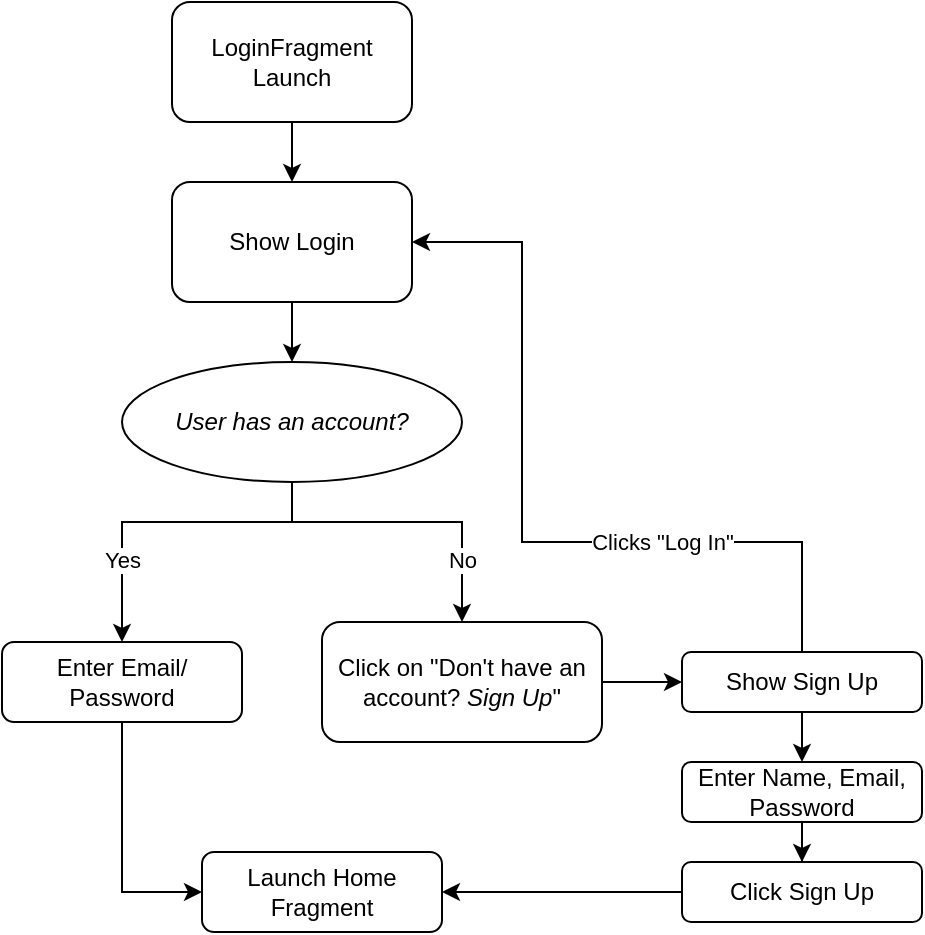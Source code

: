 <mxfile version="28.2.5">
  <diagram name="Page-1" id="pDRqvR8C_ONuGjnti2g_">
    <mxGraphModel dx="1683" dy="650" grid="1" gridSize="10" guides="1" tooltips="1" connect="1" arrows="1" fold="1" page="1" pageScale="1" pageWidth="850" pageHeight="1100" math="0" shadow="0">
      <root>
        <mxCell id="0" />
        <mxCell id="1" parent="0" />
        <mxCell id="by1Hj1xScfWAxomrNk3V-3" style="edgeStyle=orthogonalEdgeStyle;rounded=0;orthogonalLoop=1;jettySize=auto;html=1;exitX=0.5;exitY=1;exitDx=0;exitDy=0;entryX=0.5;entryY=0;entryDx=0;entryDy=0;" edge="1" parent="1" source="by1Hj1xScfWAxomrNk3V-1" target="by1Hj1xScfWAxomrNk3V-4">
          <mxGeometry relative="1" as="geometry">
            <mxPoint x="425" y="150" as="targetPoint" />
          </mxGeometry>
        </mxCell>
        <mxCell id="by1Hj1xScfWAxomrNk3V-1" value="LoginFragment Launch" style="rounded=1;whiteSpace=wrap;html=1;" vertex="1" parent="1">
          <mxGeometry x="365" y="50" width="120" height="60" as="geometry" />
        </mxCell>
        <mxCell id="by1Hj1xScfWAxomrNk3V-24" style="edgeStyle=orthogonalEdgeStyle;rounded=0;orthogonalLoop=1;jettySize=auto;html=1;" edge="1" parent="1" source="by1Hj1xScfWAxomrNk3V-4" target="by1Hj1xScfWAxomrNk3V-23">
          <mxGeometry relative="1" as="geometry" />
        </mxCell>
        <mxCell id="by1Hj1xScfWAxomrNk3V-4" value="Show Login" style="rounded=1;whiteSpace=wrap;html=1;" vertex="1" parent="1">
          <mxGeometry x="365" y="140" width="120" height="60" as="geometry" />
        </mxCell>
        <mxCell id="by1Hj1xScfWAxomrNk3V-27" value="" style="edgeStyle=orthogonalEdgeStyle;rounded=0;orthogonalLoop=1;jettySize=auto;html=1;entryX=0.5;entryY=0;entryDx=0;entryDy=0;" edge="1" parent="1" source="by1Hj1xScfWAxomrNk3V-23" target="by1Hj1xScfWAxomrNk3V-33">
          <mxGeometry relative="1" as="geometry">
            <mxPoint x="380" y="330" as="targetPoint" />
            <Array as="points">
              <mxPoint x="425" y="310" />
              <mxPoint x="340" y="310" />
            </Array>
          </mxGeometry>
        </mxCell>
        <mxCell id="by1Hj1xScfWAxomrNk3V-53" value="Yes" style="edgeLabel;html=1;align=center;verticalAlign=middle;resizable=0;points=[];" vertex="1" connectable="0" parent="by1Hj1xScfWAxomrNk3V-27">
          <mxGeometry x="0.394" relative="1" as="geometry">
            <mxPoint y="9" as="offset" />
          </mxGeometry>
        </mxCell>
        <mxCell id="by1Hj1xScfWAxomrNk3V-29" style="edgeStyle=orthogonalEdgeStyle;rounded=0;orthogonalLoop=1;jettySize=auto;html=1;exitX=0.5;exitY=1;exitDx=0;exitDy=0;entryX=0.5;entryY=0;entryDx=0;entryDy=0;" edge="1" parent="1" source="by1Hj1xScfWAxomrNk3V-23" target="by1Hj1xScfWAxomrNk3V-37">
          <mxGeometry relative="1" as="geometry">
            <mxPoint x="470" y="330" as="targetPoint" />
            <Array as="points">
              <mxPoint x="425" y="310" />
              <mxPoint x="510" y="310" />
            </Array>
          </mxGeometry>
        </mxCell>
        <mxCell id="by1Hj1xScfWAxomrNk3V-54" value="No" style="edgeLabel;html=1;align=center;verticalAlign=middle;resizable=0;points=[];" vertex="1" connectable="0" parent="by1Hj1xScfWAxomrNk3V-29">
          <mxGeometry x="0.452" y="1" relative="1" as="geometry">
            <mxPoint x="-1" y="11" as="offset" />
          </mxGeometry>
        </mxCell>
        <mxCell id="by1Hj1xScfWAxomrNk3V-23" value="User has an account?" style="ellipse;whiteSpace=wrap;html=1;fontStyle=2" vertex="1" parent="1">
          <mxGeometry x="340" y="230" width="170" height="60" as="geometry" />
        </mxCell>
        <mxCell id="by1Hj1xScfWAxomrNk3V-57" style="edgeStyle=orthogonalEdgeStyle;rounded=0;orthogonalLoop=1;jettySize=auto;html=1;entryX=0;entryY=0.5;entryDx=0;entryDy=0;" edge="1" parent="1" source="by1Hj1xScfWAxomrNk3V-33" target="by1Hj1xScfWAxomrNk3V-58">
          <mxGeometry relative="1" as="geometry">
            <mxPoint x="340" y="540" as="targetPoint" />
          </mxGeometry>
        </mxCell>
        <mxCell id="by1Hj1xScfWAxomrNk3V-33" value="Enter Email/ Password" style="rounded=1;whiteSpace=wrap;html=1;" vertex="1" parent="1">
          <mxGeometry x="280" y="370" width="120" height="40" as="geometry" />
        </mxCell>
        <mxCell id="by1Hj1xScfWAxomrNk3V-50" style="edgeStyle=orthogonalEdgeStyle;rounded=0;orthogonalLoop=1;jettySize=auto;html=1;entryX=0;entryY=0.5;entryDx=0;entryDy=0;" edge="1" parent="1" source="by1Hj1xScfWAxomrNk3V-37" target="by1Hj1xScfWAxomrNk3V-38">
          <mxGeometry relative="1" as="geometry" />
        </mxCell>
        <mxCell id="by1Hj1xScfWAxomrNk3V-37" value="Click on &quot;Don&#39;t have an account?&amp;nbsp;&lt;i&gt;Sign Up&lt;/i&gt;&quot;" style="rounded=1;whiteSpace=wrap;html=1;" vertex="1" parent="1">
          <mxGeometry x="440" y="360" width="140" height="60" as="geometry" />
        </mxCell>
        <mxCell id="by1Hj1xScfWAxomrNk3V-51" style="edgeStyle=orthogonalEdgeStyle;rounded=0;orthogonalLoop=1;jettySize=auto;html=1;entryX=1;entryY=0.5;entryDx=0;entryDy=0;exitX=0.5;exitY=0;exitDx=0;exitDy=0;" edge="1" parent="1" source="by1Hj1xScfWAxomrNk3V-38" target="by1Hj1xScfWAxomrNk3V-4">
          <mxGeometry relative="1" as="geometry">
            <Array as="points">
              <mxPoint x="680" y="320" />
              <mxPoint x="540" y="320" />
              <mxPoint x="540" y="170" />
            </Array>
          </mxGeometry>
        </mxCell>
        <mxCell id="by1Hj1xScfWAxomrNk3V-52" value="Clicks &quot;Log In&quot;" style="edgeLabel;html=1;align=center;verticalAlign=middle;resizable=0;points=[];" vertex="1" connectable="0" parent="by1Hj1xScfWAxomrNk3V-51">
          <mxGeometry x="0.106" y="1" relative="1" as="geometry">
            <mxPoint x="71" y="26" as="offset" />
          </mxGeometry>
        </mxCell>
        <mxCell id="by1Hj1xScfWAxomrNk3V-55" style="edgeStyle=orthogonalEdgeStyle;rounded=0;orthogonalLoop=1;jettySize=auto;html=1;entryX=0.5;entryY=0;entryDx=0;entryDy=0;" edge="1" parent="1" source="by1Hj1xScfWAxomrNk3V-38" target="by1Hj1xScfWAxomrNk3V-40">
          <mxGeometry relative="1" as="geometry" />
        </mxCell>
        <mxCell id="by1Hj1xScfWAxomrNk3V-38" value="Show Sign Up" style="whiteSpace=wrap;html=1;rounded=1;" vertex="1" parent="1">
          <mxGeometry x="620" y="375" width="120" height="30" as="geometry" />
        </mxCell>
        <mxCell id="by1Hj1xScfWAxomrNk3V-56" style="edgeStyle=orthogonalEdgeStyle;rounded=0;orthogonalLoop=1;jettySize=auto;html=1;entryX=0.5;entryY=0;entryDx=0;entryDy=0;" edge="1" parent="1" source="by1Hj1xScfWAxomrNk3V-40" target="by1Hj1xScfWAxomrNk3V-48">
          <mxGeometry relative="1" as="geometry" />
        </mxCell>
        <mxCell id="by1Hj1xScfWAxomrNk3V-40" value="Enter Name, Email, Password" style="whiteSpace=wrap;html=1;rounded=1;" vertex="1" parent="1">
          <mxGeometry x="620" y="430" width="120" height="30" as="geometry" />
        </mxCell>
        <mxCell id="by1Hj1xScfWAxomrNk3V-59" style="edgeStyle=orthogonalEdgeStyle;rounded=0;orthogonalLoop=1;jettySize=auto;html=1;entryX=1;entryY=0.5;entryDx=0;entryDy=0;" edge="1" parent="1" source="by1Hj1xScfWAxomrNk3V-48" target="by1Hj1xScfWAxomrNk3V-58">
          <mxGeometry relative="1" as="geometry" />
        </mxCell>
        <mxCell id="by1Hj1xScfWAxomrNk3V-48" value="Click Sign Up" style="whiteSpace=wrap;html=1;rounded=1;" vertex="1" parent="1">
          <mxGeometry x="620" y="480" width="120" height="30" as="geometry" />
        </mxCell>
        <mxCell id="by1Hj1xScfWAxomrNk3V-58" value="Launch Home Fragment" style="rounded=1;whiteSpace=wrap;html=1;" vertex="1" parent="1">
          <mxGeometry x="380" y="475" width="120" height="40" as="geometry" />
        </mxCell>
      </root>
    </mxGraphModel>
  </diagram>
</mxfile>
